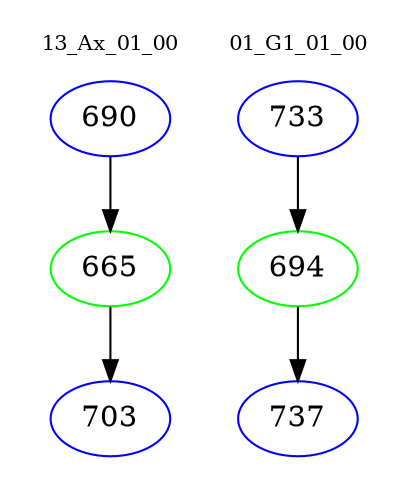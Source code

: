 digraph{
subgraph cluster_0 {
color = white
label = "13_Ax_01_00";
fontsize=10;
T0_690 [label="690", color="blue"]
T0_690 -> T0_665 [color="black"]
T0_665 [label="665", color="green"]
T0_665 -> T0_703 [color="black"]
T0_703 [label="703", color="blue"]
}
subgraph cluster_1 {
color = white
label = "01_G1_01_00";
fontsize=10;
T1_733 [label="733", color="blue"]
T1_733 -> T1_694 [color="black"]
T1_694 [label="694", color="green"]
T1_694 -> T1_737 [color="black"]
T1_737 [label="737", color="blue"]
}
}
